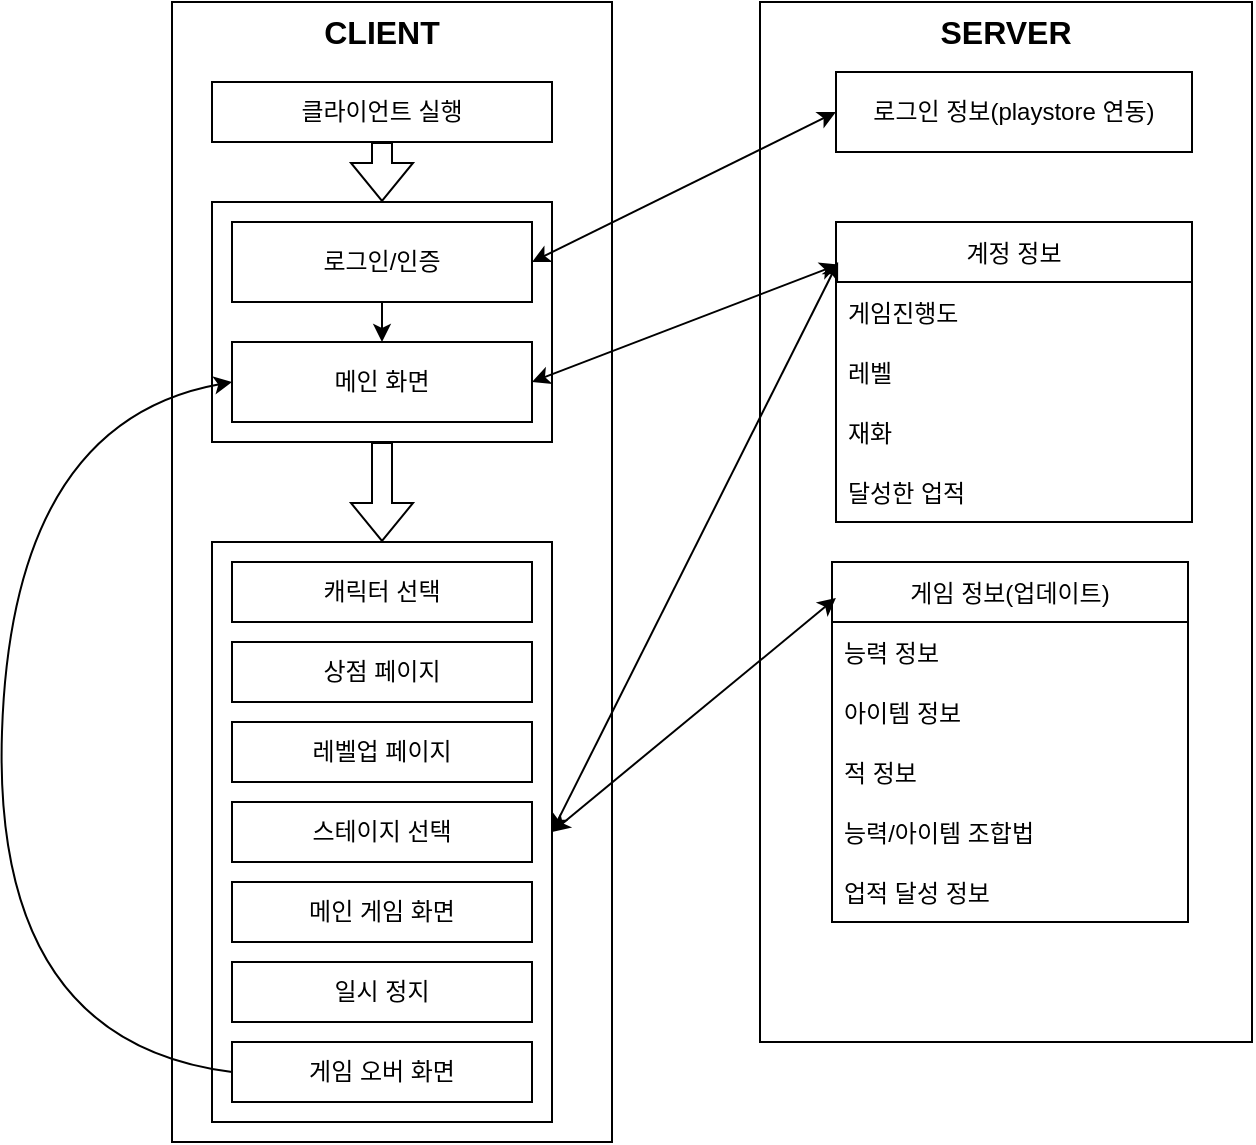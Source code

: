 <mxfile version="20.3.0" type="github">
  <diagram id="tjN3QQq6Q8g_qiqY7rnq" name="페이지-1">
    <mxGraphModel dx="2249" dy="754" grid="1" gridSize="10" guides="1" tooltips="1" connect="1" arrows="1" fold="1" page="1" pageScale="1" pageWidth="827" pageHeight="1169" math="0" shadow="0">
      <root>
        <mxCell id="0" />
        <mxCell id="1" parent="0" />
        <mxCell id="QsycQZTnYFEkXIrDFksW-12" value="" style="rounded=0;whiteSpace=wrap;html=1;" vertex="1" parent="1">
          <mxGeometry width="220" height="570" as="geometry" />
        </mxCell>
        <mxCell id="QsycQZTnYFEkXIrDFksW-2" value="클라이언트 실행" style="rounded=0;whiteSpace=wrap;html=1;" vertex="1" parent="1">
          <mxGeometry x="20" y="40" width="170" height="30" as="geometry" />
        </mxCell>
        <mxCell id="QsycQZTnYFEkXIrDFksW-4" value="" style="shape=flexArrow;endArrow=classic;html=1;rounded=0;exitX=0.5;exitY=1;exitDx=0;exitDy=0;" edge="1" parent="1" source="QsycQZTnYFEkXIrDFksW-2">
          <mxGeometry width="50" height="50" relative="1" as="geometry">
            <mxPoint x="390" y="190" as="sourcePoint" />
            <mxPoint x="105" y="100" as="targetPoint" />
          </mxGeometry>
        </mxCell>
        <mxCell id="QsycQZTnYFEkXIrDFksW-5" value="" style="rounded=0;whiteSpace=wrap;html=1;" vertex="1" parent="1">
          <mxGeometry x="20" y="100" width="170" height="120" as="geometry" />
        </mxCell>
        <mxCell id="QsycQZTnYFEkXIrDFksW-6" value="로그인/인증" style="rounded=0;whiteSpace=wrap;html=1;" vertex="1" parent="1">
          <mxGeometry x="30" y="110" width="150" height="40" as="geometry" />
        </mxCell>
        <mxCell id="QsycQZTnYFEkXIrDFksW-7" value="메인 화면" style="rounded=0;whiteSpace=wrap;html=1;" vertex="1" parent="1">
          <mxGeometry x="30" y="170" width="150" height="40" as="geometry" />
        </mxCell>
        <mxCell id="QsycQZTnYFEkXIrDFksW-8" value="" style="endArrow=classic;html=1;rounded=0;exitX=0.5;exitY=1;exitDx=0;exitDy=0;entryX=0.5;entryY=0;entryDx=0;entryDy=0;" edge="1" parent="1" source="QsycQZTnYFEkXIrDFksW-6" target="QsycQZTnYFEkXIrDFksW-7">
          <mxGeometry width="50" height="50" relative="1" as="geometry">
            <mxPoint x="390" y="190" as="sourcePoint" />
            <mxPoint x="440" y="140" as="targetPoint" />
          </mxGeometry>
        </mxCell>
        <mxCell id="QsycQZTnYFEkXIrDFksW-13" value="&lt;b&gt;&lt;font style=&quot;font-size: 16px;&quot;&gt;CLIENT&lt;/font&gt;&lt;/b&gt;" style="text;html=1;strokeColor=none;fillColor=none;align=center;verticalAlign=middle;whiteSpace=wrap;rounded=0;" vertex="1" parent="1">
          <mxGeometry x="40" width="130" height="30" as="geometry" />
        </mxCell>
        <mxCell id="QsycQZTnYFEkXIrDFksW-14" value="" style="rounded=0;whiteSpace=wrap;html=1;fontSize=16;" vertex="1" parent="1">
          <mxGeometry x="294" width="246" height="520" as="geometry" />
        </mxCell>
        <mxCell id="QsycQZTnYFEkXIrDFksW-15" value="&lt;b&gt;SERVER&lt;/b&gt;" style="text;html=1;strokeColor=none;fillColor=none;align=center;verticalAlign=middle;whiteSpace=wrap;rounded=0;fontSize=16;" vertex="1" parent="1">
          <mxGeometry x="357" width="120" height="30" as="geometry" />
        </mxCell>
        <mxCell id="QsycQZTnYFEkXIrDFksW-16" value="로그인 정보(playstore 연동)" style="rounded=0;whiteSpace=wrap;html=1;" vertex="1" parent="1">
          <mxGeometry x="332" y="35" width="178" height="40" as="geometry" />
        </mxCell>
        <mxCell id="QsycQZTnYFEkXIrDFksW-18" value="" style="endArrow=classic;startArrow=classic;html=1;rounded=0;fontSize=16;exitX=1;exitY=0.5;exitDx=0;exitDy=0;entryX=0;entryY=0.5;entryDx=0;entryDy=0;" edge="1" parent="1" source="QsycQZTnYFEkXIrDFksW-6" target="QsycQZTnYFEkXIrDFksW-16">
          <mxGeometry width="50" height="50" relative="1" as="geometry">
            <mxPoint x="230" y="150" as="sourcePoint" />
            <mxPoint x="280" y="100" as="targetPoint" />
          </mxGeometry>
        </mxCell>
        <mxCell id="QsycQZTnYFEkXIrDFksW-23" value="" style="endArrow=classic;startArrow=classic;html=1;rounded=0;fontSize=16;exitX=1;exitY=0.5;exitDx=0;exitDy=0;entryX=0.006;entryY=0.142;entryDx=0;entryDy=0;entryPerimeter=0;" edge="1" parent="1" source="QsycQZTnYFEkXIrDFksW-7" target="QsycQZTnYFEkXIrDFksW-29">
          <mxGeometry width="50" height="50" relative="1" as="geometry">
            <mxPoint x="190" y="140" as="sourcePoint" />
            <mxPoint x="332" y="180" as="targetPoint" />
          </mxGeometry>
        </mxCell>
        <mxCell id="QsycQZTnYFEkXIrDFksW-25" value="" style="shape=flexArrow;endArrow=classic;html=1;rounded=0;fontSize=12;exitX=0.5;exitY=1;exitDx=0;exitDy=0;entryX=0.5;entryY=0;entryDx=0;entryDy=0;" edge="1" parent="1" source="QsycQZTnYFEkXIrDFksW-5" target="QsycQZTnYFEkXIrDFksW-26">
          <mxGeometry width="50" height="50" relative="1" as="geometry">
            <mxPoint x="390" y="320" as="sourcePoint" />
            <mxPoint x="350" y="480" as="targetPoint" />
          </mxGeometry>
        </mxCell>
        <mxCell id="QsycQZTnYFEkXIrDFksW-26" value="&lt;span style=&quot;color: rgba(0, 0, 0, 0); font-family: monospace; font-size: 0px; text-align: start;&quot;&gt;%3CmxGraphModel%3E%3Croot%3E%3CmxCell%20id%3D%220%22%2F%3E%3CmxCell%20id%3D%221%22%20parent%3D%220%22%2F%3E%3CmxCell%20id%3D%222%22%20value%3D%22%EC%BA%90%EB%A6%AD%ED%84%B0%20%EC%84%A0%ED%83%9D%22%20style%3D%22rounded%3D0%3BwhiteSpace%3Dwrap%3Bhtml%3D1%3BfontSize%3D12%3B%22%20vertex%3D%221%22%20parent%3D%221%22%3E%3CmxGeometry%20x%3D%2230%22%20y%3D%22280%22%20width%3D%22150%22%20height%3D%2230%22%20as%3D%22geometry%22%2F%3E%3C%2FmxCell%3E%3C%2Froot%3E%3C%2FmxGraphModel%3E&lt;/span&gt;" style="rounded=0;whiteSpace=wrap;html=1;" vertex="1" parent="1">
          <mxGeometry x="20" y="270" width="170" height="290" as="geometry" />
        </mxCell>
        <mxCell id="QsycQZTnYFEkXIrDFksW-28" value="캐릭터 선택" style="rounded=0;whiteSpace=wrap;html=1;fontSize=12;" vertex="1" parent="1">
          <mxGeometry x="30" y="280" width="150" height="30" as="geometry" />
        </mxCell>
        <mxCell id="QsycQZTnYFEkXIrDFksW-29" value="계정 정보" style="swimlane;fontStyle=0;childLayout=stackLayout;horizontal=1;startSize=30;horizontalStack=0;resizeParent=1;resizeParentMax=0;resizeLast=0;collapsible=1;marginBottom=0;fontSize=12;" vertex="1" parent="1">
          <mxGeometry x="332" y="110" width="178" height="150" as="geometry" />
        </mxCell>
        <mxCell id="QsycQZTnYFEkXIrDFksW-30" value="게임진행도" style="text;strokeColor=none;fillColor=none;align=left;verticalAlign=middle;spacingLeft=4;spacingRight=4;overflow=hidden;points=[[0,0.5],[1,0.5]];portConstraint=eastwest;rotatable=0;fontSize=12;" vertex="1" parent="QsycQZTnYFEkXIrDFksW-29">
          <mxGeometry y="30" width="178" height="30" as="geometry" />
        </mxCell>
        <mxCell id="QsycQZTnYFEkXIrDFksW-31" value="레벨" style="text;strokeColor=none;fillColor=none;align=left;verticalAlign=middle;spacingLeft=4;spacingRight=4;overflow=hidden;points=[[0,0.5],[1,0.5]];portConstraint=eastwest;rotatable=0;fontSize=12;" vertex="1" parent="QsycQZTnYFEkXIrDFksW-29">
          <mxGeometry y="60" width="178" height="30" as="geometry" />
        </mxCell>
        <mxCell id="QsycQZTnYFEkXIrDFksW-34" value="재화" style="text;strokeColor=none;fillColor=none;align=left;verticalAlign=middle;spacingLeft=4;spacingRight=4;overflow=hidden;points=[[0,0.5],[1,0.5]];portConstraint=eastwest;rotatable=0;fontSize=12;" vertex="1" parent="QsycQZTnYFEkXIrDFksW-29">
          <mxGeometry y="90" width="178" height="30" as="geometry" />
        </mxCell>
        <mxCell id="QsycQZTnYFEkXIrDFksW-32" value="달성한 업적" style="text;strokeColor=none;fillColor=none;align=left;verticalAlign=middle;spacingLeft=4;spacingRight=4;overflow=hidden;points=[[0,0.5],[1,0.5]];portConstraint=eastwest;rotatable=0;fontSize=12;" vertex="1" parent="QsycQZTnYFEkXIrDFksW-29">
          <mxGeometry y="120" width="178" height="30" as="geometry" />
        </mxCell>
        <mxCell id="QsycQZTnYFEkXIrDFksW-38" value="상점 페이지" style="rounded=0;whiteSpace=wrap;html=1;fontSize=12;" vertex="1" parent="1">
          <mxGeometry x="30" y="320" width="150" height="30" as="geometry" />
        </mxCell>
        <mxCell id="QsycQZTnYFEkXIrDFksW-39" value="레벨업 페이지" style="rounded=0;whiteSpace=wrap;html=1;fontSize=12;" vertex="1" parent="1">
          <mxGeometry x="30" y="360" width="150" height="30" as="geometry" />
        </mxCell>
        <mxCell id="QsycQZTnYFEkXIrDFksW-40" value="스테이지 선택" style="rounded=0;whiteSpace=wrap;html=1;fontSize=12;" vertex="1" parent="1">
          <mxGeometry x="30" y="400" width="150" height="30" as="geometry" />
        </mxCell>
        <mxCell id="QsycQZTnYFEkXIrDFksW-41" value="메인 게임 화면" style="rounded=0;whiteSpace=wrap;html=1;fontSize=12;" vertex="1" parent="1">
          <mxGeometry x="30" y="440" width="150" height="30" as="geometry" />
        </mxCell>
        <mxCell id="QsycQZTnYFEkXIrDFksW-42" value="일시 정지" style="rounded=0;whiteSpace=wrap;html=1;fontSize=12;" vertex="1" parent="1">
          <mxGeometry x="30" y="480" width="150" height="30" as="geometry" />
        </mxCell>
        <mxCell id="QsycQZTnYFEkXIrDFksW-43" value="게임 오버 화면" style="rounded=0;whiteSpace=wrap;html=1;fontSize=12;" vertex="1" parent="1">
          <mxGeometry x="30" y="520" width="150" height="30" as="geometry" />
        </mxCell>
        <mxCell id="QsycQZTnYFEkXIrDFksW-44" value="" style="curved=1;endArrow=classic;html=1;rounded=0;fontSize=12;exitX=0;exitY=0.5;exitDx=0;exitDy=0;entryX=0;entryY=0.5;entryDx=0;entryDy=0;" edge="1" parent="1" source="QsycQZTnYFEkXIrDFksW-43" target="QsycQZTnYFEkXIrDFksW-7">
          <mxGeometry width="50" height="50" relative="1" as="geometry">
            <mxPoint x="390" y="320" as="sourcePoint" />
            <mxPoint x="440" y="270" as="targetPoint" />
            <Array as="points">
              <mxPoint x="-90" y="520" />
              <mxPoint x="-80" y="210" />
            </Array>
          </mxGeometry>
        </mxCell>
        <mxCell id="QsycQZTnYFEkXIrDFksW-45" value="" style="endArrow=classic;startArrow=classic;html=1;rounded=0;fontSize=12;exitX=1;exitY=0.5;exitDx=0;exitDy=0;entryX=0.006;entryY=0.133;entryDx=0;entryDy=0;entryPerimeter=0;" edge="1" parent="1" source="QsycQZTnYFEkXIrDFksW-26" target="QsycQZTnYFEkXIrDFksW-29">
          <mxGeometry width="50" height="50" relative="1" as="geometry">
            <mxPoint x="290" y="440" as="sourcePoint" />
            <mxPoint x="340" y="390" as="targetPoint" />
          </mxGeometry>
        </mxCell>
        <mxCell id="QsycQZTnYFEkXIrDFksW-46" value="게임 정보(업데이트)" style="swimlane;fontStyle=0;childLayout=stackLayout;horizontal=1;startSize=30;horizontalStack=0;resizeParent=1;resizeParentMax=0;resizeLast=0;collapsible=1;marginBottom=0;fontSize=12;" vertex="1" parent="1">
          <mxGeometry x="330" y="280" width="178" height="180" as="geometry" />
        </mxCell>
        <mxCell id="QsycQZTnYFEkXIrDFksW-47" value="능력 정보" style="text;strokeColor=none;fillColor=none;align=left;verticalAlign=middle;spacingLeft=4;spacingRight=4;overflow=hidden;points=[[0,0.5],[1,0.5]];portConstraint=eastwest;rotatable=0;fontSize=12;" vertex="1" parent="QsycQZTnYFEkXIrDFksW-46">
          <mxGeometry y="30" width="178" height="30" as="geometry" />
        </mxCell>
        <mxCell id="QsycQZTnYFEkXIrDFksW-48" value="아이템 정보" style="text;strokeColor=none;fillColor=none;align=left;verticalAlign=middle;spacingLeft=4;spacingRight=4;overflow=hidden;points=[[0,0.5],[1,0.5]];portConstraint=eastwest;rotatable=0;fontSize=12;" vertex="1" parent="QsycQZTnYFEkXIrDFksW-46">
          <mxGeometry y="60" width="178" height="30" as="geometry" />
        </mxCell>
        <mxCell id="QsycQZTnYFEkXIrDFksW-49" value="적 정보" style="text;strokeColor=none;fillColor=none;align=left;verticalAlign=middle;spacingLeft=4;spacingRight=4;overflow=hidden;points=[[0,0.5],[1,0.5]];portConstraint=eastwest;rotatable=0;fontSize=12;" vertex="1" parent="QsycQZTnYFEkXIrDFksW-46">
          <mxGeometry y="90" width="178" height="30" as="geometry" />
        </mxCell>
        <mxCell id="QsycQZTnYFEkXIrDFksW-50" value="능력/아이템 조합법" style="text;strokeColor=none;fillColor=none;align=left;verticalAlign=middle;spacingLeft=4;spacingRight=4;overflow=hidden;points=[[0,0.5],[1,0.5]];portConstraint=eastwest;rotatable=0;fontSize=12;" vertex="1" parent="QsycQZTnYFEkXIrDFksW-46">
          <mxGeometry y="120" width="178" height="30" as="geometry" />
        </mxCell>
        <mxCell id="QsycQZTnYFEkXIrDFksW-51" value="업적 달성 정보" style="text;strokeColor=none;fillColor=none;align=left;verticalAlign=middle;spacingLeft=4;spacingRight=4;overflow=hidden;points=[[0,0.5],[1,0.5]];portConstraint=eastwest;rotatable=0;fontSize=12;" vertex="1" parent="QsycQZTnYFEkXIrDFksW-46">
          <mxGeometry y="150" width="178" height="30" as="geometry" />
        </mxCell>
        <mxCell id="QsycQZTnYFEkXIrDFksW-52" value="" style="endArrow=classic;startArrow=classic;html=1;rounded=0;fontSize=12;exitX=1;exitY=0.5;exitDx=0;exitDy=0;entryX=0.011;entryY=0.1;entryDx=0;entryDy=0;entryPerimeter=0;" edge="1" parent="1" source="QsycQZTnYFEkXIrDFksW-26" target="QsycQZTnYFEkXIrDFksW-46">
          <mxGeometry width="50" height="50" relative="1" as="geometry">
            <mxPoint x="200" y="425" as="sourcePoint" />
            <mxPoint x="343.068" y="139.95" as="targetPoint" />
          </mxGeometry>
        </mxCell>
      </root>
    </mxGraphModel>
  </diagram>
</mxfile>
